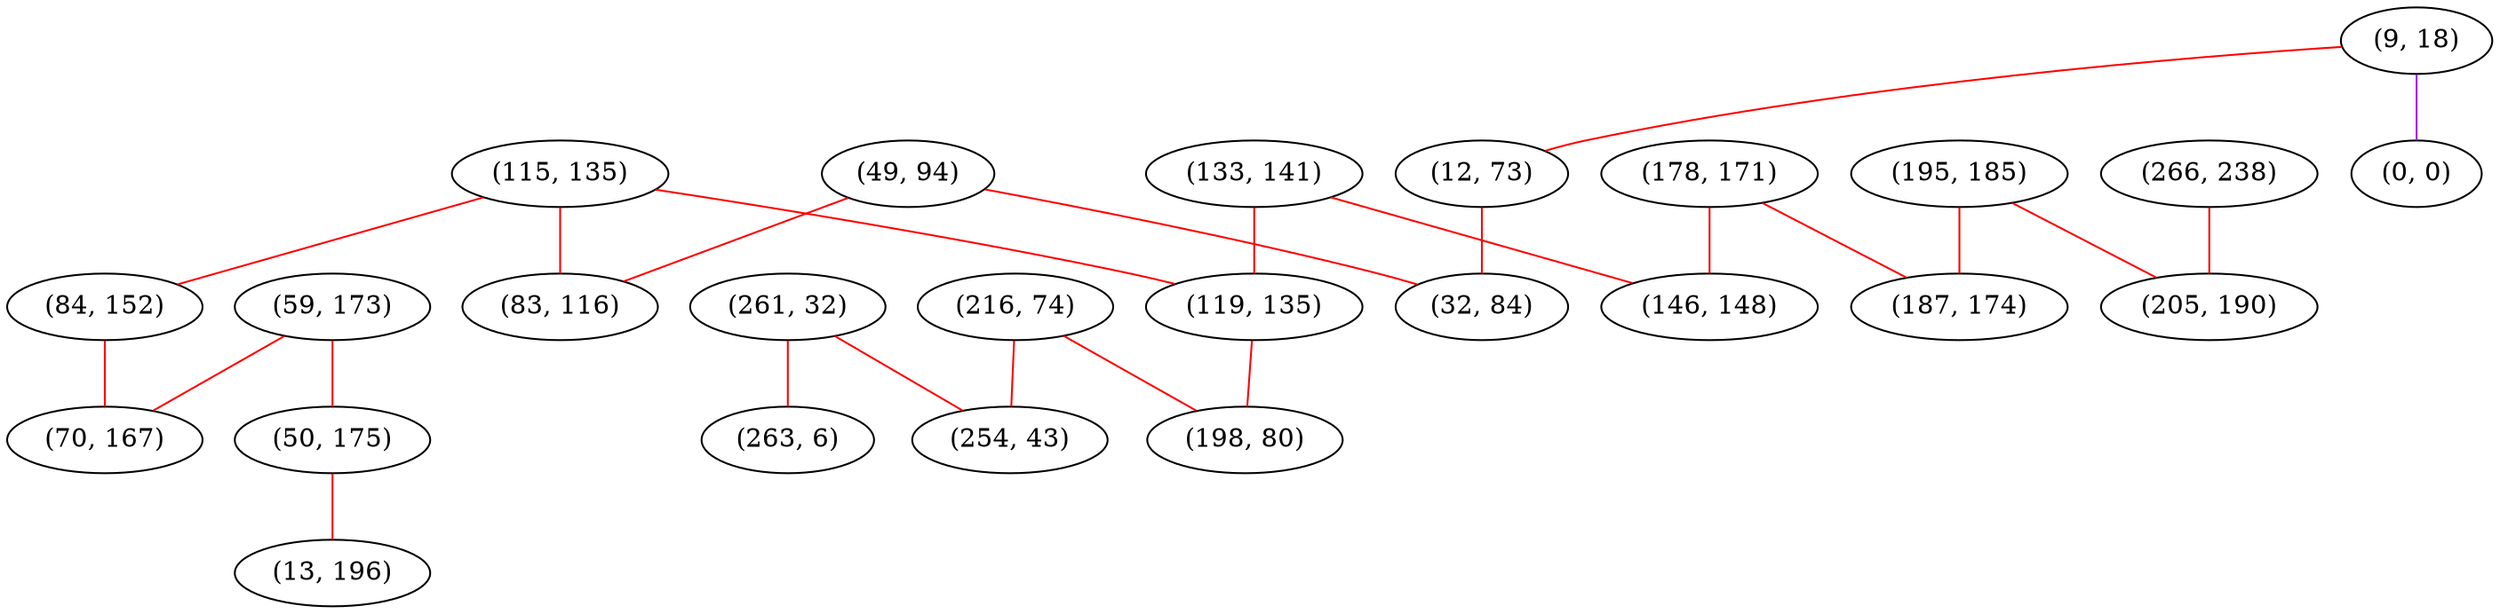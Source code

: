 graph "" {
"(115, 135)";
"(133, 141)";
"(59, 173)";
"(261, 32)";
"(9, 18)";
"(195, 185)";
"(84, 152)";
"(263, 6)";
"(178, 171)";
"(146, 148)";
"(0, 0)";
"(70, 167)";
"(50, 175)";
"(13, 196)";
"(49, 94)";
"(266, 238)";
"(12, 73)";
"(187, 174)";
"(32, 84)";
"(216, 74)";
"(119, 135)";
"(254, 43)";
"(205, 190)";
"(83, 116)";
"(198, 80)";
"(115, 135)" -- "(83, 116)"  [color=red, key=0, weight=1];
"(115, 135)" -- "(119, 135)"  [color=red, key=0, weight=1];
"(115, 135)" -- "(84, 152)"  [color=red, key=0, weight=1];
"(133, 141)" -- "(119, 135)"  [color=red, key=0, weight=1];
"(133, 141)" -- "(146, 148)"  [color=red, key=0, weight=1];
"(59, 173)" -- "(50, 175)"  [color=red, key=0, weight=1];
"(59, 173)" -- "(70, 167)"  [color=red, key=0, weight=1];
"(261, 32)" -- "(254, 43)"  [color=red, key=0, weight=1];
"(261, 32)" -- "(263, 6)"  [color=red, key=0, weight=1];
"(9, 18)" -- "(0, 0)"  [color=purple, key=0, weight=4];
"(9, 18)" -- "(12, 73)"  [color=red, key=0, weight=1];
"(195, 185)" -- "(205, 190)"  [color=red, key=0, weight=1];
"(195, 185)" -- "(187, 174)"  [color=red, key=0, weight=1];
"(84, 152)" -- "(70, 167)"  [color=red, key=0, weight=1];
"(178, 171)" -- "(146, 148)"  [color=red, key=0, weight=1];
"(178, 171)" -- "(187, 174)"  [color=red, key=0, weight=1];
"(50, 175)" -- "(13, 196)"  [color=red, key=0, weight=1];
"(49, 94)" -- "(83, 116)"  [color=red, key=0, weight=1];
"(49, 94)" -- "(32, 84)"  [color=red, key=0, weight=1];
"(266, 238)" -- "(205, 190)"  [color=red, key=0, weight=1];
"(12, 73)" -- "(32, 84)"  [color=red, key=0, weight=1];
"(216, 74)" -- "(254, 43)"  [color=red, key=0, weight=1];
"(216, 74)" -- "(198, 80)"  [color=red, key=0, weight=1];
"(119, 135)" -- "(198, 80)"  [color=red, key=0, weight=1];
}
